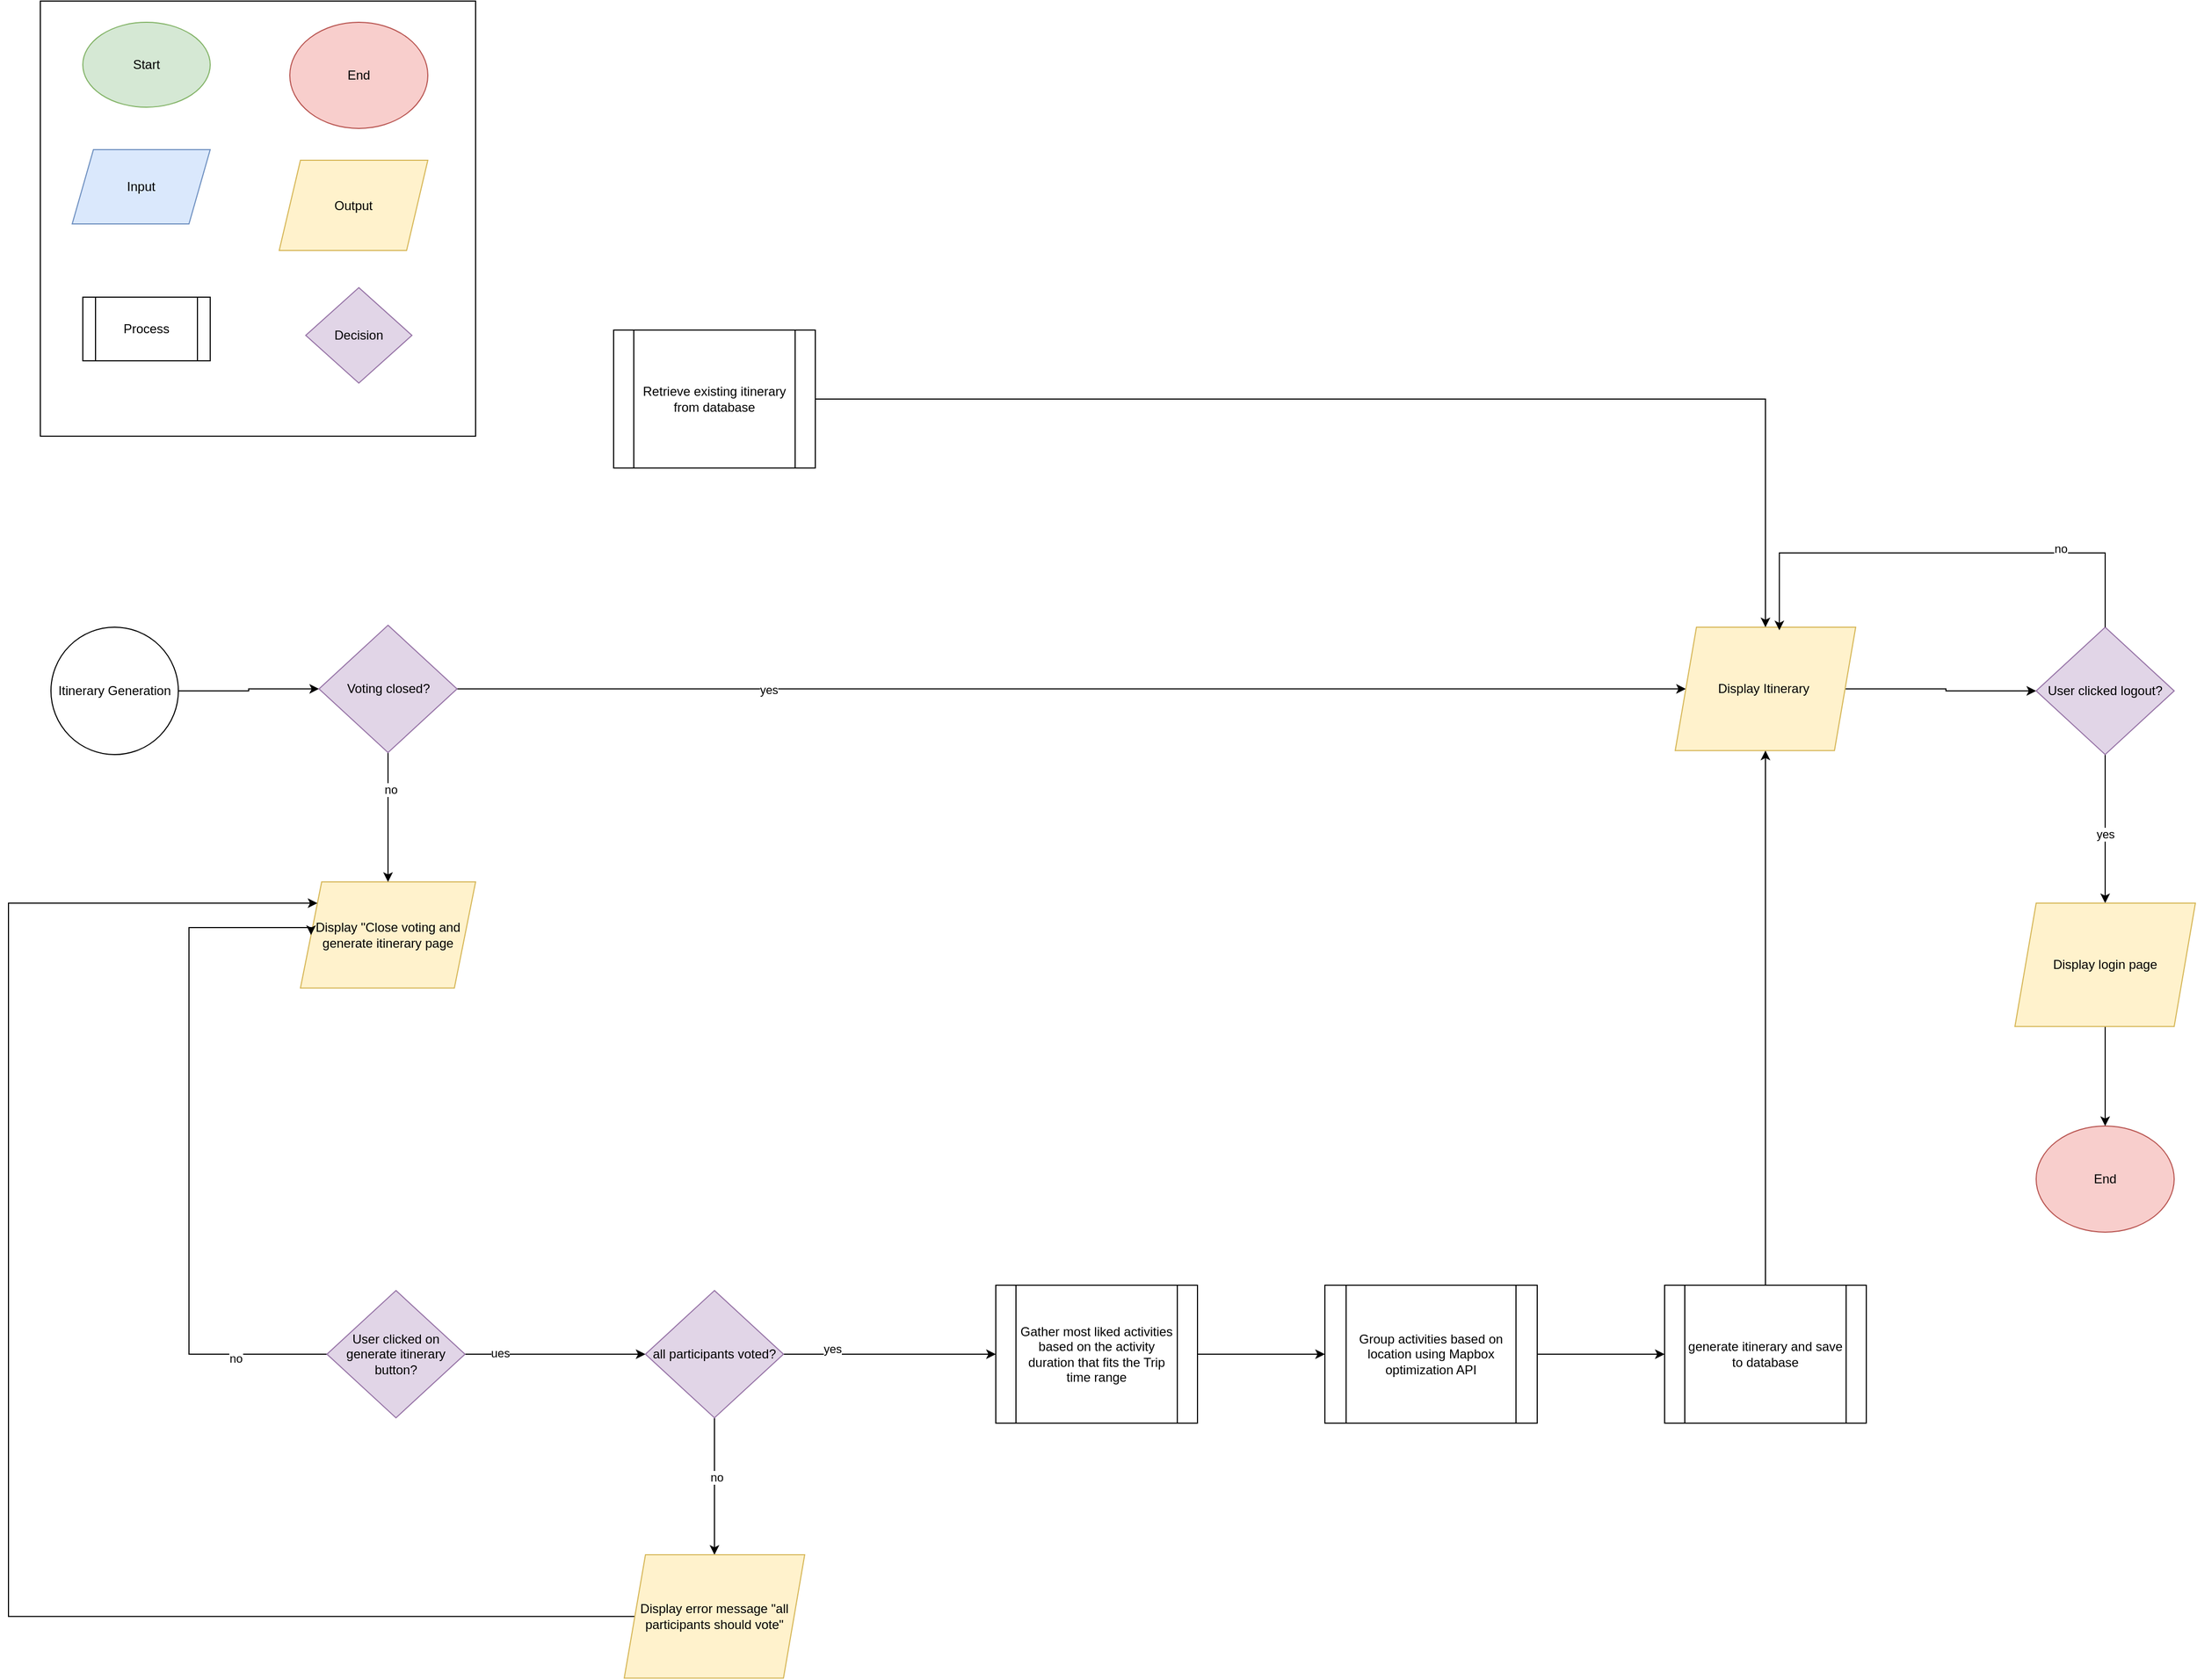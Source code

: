 <mxfile version="24.7.8">
  <diagram name="Page-1" id="73fWpkNqhA3-P39DOvwy">
    <mxGraphModel dx="3585" dy="3235" grid="1" gridSize="10" guides="1" tooltips="1" connect="1" arrows="1" fold="1" page="1" pageScale="1" pageWidth="850" pageHeight="1100" math="0" shadow="0">
      <root>
        <mxCell id="0" />
        <mxCell id="1" parent="0" />
        <mxCell id="hqH1qG45Bt0AEvUXhfee-1" value="" style="whiteSpace=wrap;html=1;aspect=fixed;" vertex="1" parent="1">
          <mxGeometry x="40" y="-1030" width="410" height="410" as="geometry" />
        </mxCell>
        <mxCell id="hqH1qG45Bt0AEvUXhfee-2" value="Start" style="ellipse;whiteSpace=wrap;html=1;fillColor=#d5e8d4;strokeColor=#82b366;" vertex="1" parent="1">
          <mxGeometry x="80" y="-1010" width="120" height="80" as="geometry" />
        </mxCell>
        <mxCell id="hqH1qG45Bt0AEvUXhfee-3" value="Decision" style="rhombus;whiteSpace=wrap;html=1;fillColor=#e1d5e7;strokeColor=#9673a6;" vertex="1" parent="1">
          <mxGeometry x="290" y="-760" width="100" height="90" as="geometry" />
        </mxCell>
        <mxCell id="hqH1qG45Bt0AEvUXhfee-4" value="Process" style="shape=process;whiteSpace=wrap;html=1;backgroundOutline=1;" vertex="1" parent="1">
          <mxGeometry x="80" y="-751" width="120" height="60" as="geometry" />
        </mxCell>
        <mxCell id="hqH1qG45Bt0AEvUXhfee-5" value="Display &quot;Close voting and generate itinerary page" style="shape=parallelogram;perimeter=parallelogramPerimeter;whiteSpace=wrap;html=1;fixedSize=1;fillColor=#fff2cc;strokeColor=#d6b656;" vertex="1" parent="1">
          <mxGeometry x="285" y="-200" width="165" height="100" as="geometry" />
        </mxCell>
        <mxCell id="hqH1qG45Bt0AEvUXhfee-6" value="End" style="ellipse;whiteSpace=wrap;html=1;fillColor=#f8cecc;strokeColor=#b85450;" vertex="1" parent="1">
          <mxGeometry x="275" y="-1010" width="130" height="100" as="geometry" />
        </mxCell>
        <mxCell id="hqH1qG45Bt0AEvUXhfee-7" value="Input" style="shape=parallelogram;perimeter=parallelogramPerimeter;whiteSpace=wrap;html=1;fixedSize=1;fillColor=#dae8fc;strokeColor=#6c8ebf;" vertex="1" parent="1">
          <mxGeometry x="70" y="-890" width="130" height="70" as="geometry" />
        </mxCell>
        <mxCell id="hqH1qG45Bt0AEvUXhfee-33" style="edgeStyle=orthogonalEdgeStyle;rounded=0;orthogonalLoop=1;jettySize=auto;html=1;" edge="1" parent="1" source="hqH1qG45Bt0AEvUXhfee-8" target="hqH1qG45Bt0AEvUXhfee-10">
          <mxGeometry relative="1" as="geometry" />
        </mxCell>
        <mxCell id="hqH1qG45Bt0AEvUXhfee-8" value="Itinerary Generation" style="ellipse;whiteSpace=wrap;html=1;aspect=fixed;" vertex="1" parent="1">
          <mxGeometry x="50" y="-440" width="120" height="120" as="geometry" />
        </mxCell>
        <mxCell id="hqH1qG45Bt0AEvUXhfee-20" style="edgeStyle=orthogonalEdgeStyle;rounded=0;orthogonalLoop=1;jettySize=auto;html=1;" edge="1" parent="1" source="hqH1qG45Bt0AEvUXhfee-10" target="hqH1qG45Bt0AEvUXhfee-13">
          <mxGeometry relative="1" as="geometry" />
        </mxCell>
        <mxCell id="hqH1qG45Bt0AEvUXhfee-21" value="yes" style="edgeLabel;html=1;align=center;verticalAlign=middle;resizable=0;points=[];" vertex="1" connectable="0" parent="hqH1qG45Bt0AEvUXhfee-20">
          <mxGeometry x="-0.493" y="-1" relative="1" as="geometry">
            <mxPoint as="offset" />
          </mxGeometry>
        </mxCell>
        <mxCell id="hqH1qG45Bt0AEvUXhfee-22" style="edgeStyle=orthogonalEdgeStyle;rounded=0;orthogonalLoop=1;jettySize=auto;html=1;" edge="1" parent="1" source="hqH1qG45Bt0AEvUXhfee-10" target="hqH1qG45Bt0AEvUXhfee-5">
          <mxGeometry relative="1" as="geometry" />
        </mxCell>
        <mxCell id="hqH1qG45Bt0AEvUXhfee-23" value="no" style="edgeLabel;html=1;align=center;verticalAlign=middle;resizable=0;points=[];" vertex="1" connectable="0" parent="hqH1qG45Bt0AEvUXhfee-22">
          <mxGeometry x="-0.407" y="2" relative="1" as="geometry">
            <mxPoint y="-1" as="offset" />
          </mxGeometry>
        </mxCell>
        <mxCell id="hqH1qG45Bt0AEvUXhfee-10" value="Voting closed?" style="rhombus;whiteSpace=wrap;html=1;fillColor=#e1d5e7;strokeColor=#9673a6;" vertex="1" parent="1">
          <mxGeometry x="302.5" y="-441.88" width="130" height="120" as="geometry" />
        </mxCell>
        <mxCell id="hqH1qG45Bt0AEvUXhfee-29" style="edgeStyle=orthogonalEdgeStyle;rounded=0;orthogonalLoop=1;jettySize=auto;html=1;entryX=0;entryY=0.5;entryDx=0;entryDy=0;exitX=0;exitY=0.5;exitDx=0;exitDy=0;" edge="1" parent="1" source="hqH1qG45Bt0AEvUXhfee-12" target="hqH1qG45Bt0AEvUXhfee-5">
          <mxGeometry relative="1" as="geometry">
            <Array as="points">
              <mxPoint x="180" y="245" />
              <mxPoint x="180" y="-157" />
            </Array>
          </mxGeometry>
        </mxCell>
        <mxCell id="hqH1qG45Bt0AEvUXhfee-31" value="no" style="edgeLabel;html=1;align=center;verticalAlign=middle;resizable=0;points=[];" vertex="1" connectable="0" parent="hqH1qG45Bt0AEvUXhfee-29">
          <mxGeometry x="-0.736" y="4" relative="1" as="geometry">
            <mxPoint as="offset" />
          </mxGeometry>
        </mxCell>
        <mxCell id="hqH1qG45Bt0AEvUXhfee-45" style="edgeStyle=orthogonalEdgeStyle;rounded=0;orthogonalLoop=1;jettySize=auto;html=1;" edge="1" parent="1" source="hqH1qG45Bt0AEvUXhfee-12" target="hqH1qG45Bt0AEvUXhfee-36">
          <mxGeometry relative="1" as="geometry" />
        </mxCell>
        <mxCell id="hqH1qG45Bt0AEvUXhfee-46" value="ues" style="edgeLabel;html=1;align=center;verticalAlign=middle;resizable=0;points=[];" vertex="1" connectable="0" parent="hqH1qG45Bt0AEvUXhfee-45">
          <mxGeometry x="-0.619" y="1" relative="1" as="geometry">
            <mxPoint as="offset" />
          </mxGeometry>
        </mxCell>
        <mxCell id="hqH1qG45Bt0AEvUXhfee-12" value="User clicked on generate itinerary button?" style="rhombus;whiteSpace=wrap;html=1;fillColor=#e1d5e7;strokeColor=#9673a6;" vertex="1" parent="1">
          <mxGeometry x="310" y="185" width="130" height="120" as="geometry" />
        </mxCell>
        <mxCell id="hqH1qG45Bt0AEvUXhfee-54" style="edgeStyle=orthogonalEdgeStyle;rounded=0;orthogonalLoop=1;jettySize=auto;html=1;" edge="1" parent="1" source="hqH1qG45Bt0AEvUXhfee-13" target="hqH1qG45Bt0AEvUXhfee-51">
          <mxGeometry relative="1" as="geometry" />
        </mxCell>
        <mxCell id="hqH1qG45Bt0AEvUXhfee-13" value="Display Itinerary&amp;nbsp;" style="shape=parallelogram;perimeter=parallelogramPerimeter;whiteSpace=wrap;html=1;fixedSize=1;fillColor=#fff2cc;strokeColor=#d6b656;" vertex="1" parent="1">
          <mxGeometry x="1580" y="-440" width="170" height="116.25" as="geometry" />
        </mxCell>
        <mxCell id="hqH1qG45Bt0AEvUXhfee-14" value="Output" style="shape=parallelogram;perimeter=parallelogramPerimeter;whiteSpace=wrap;html=1;fixedSize=1;fillColor=#fff2cc;strokeColor=#d6b656;" vertex="1" parent="1">
          <mxGeometry x="265" y="-880" width="140" height="85" as="geometry" />
        </mxCell>
        <mxCell id="hqH1qG45Bt0AEvUXhfee-25" style="edgeStyle=orthogonalEdgeStyle;rounded=0;orthogonalLoop=1;jettySize=auto;html=1;" edge="1" parent="1" source="hqH1qG45Bt0AEvUXhfee-15" target="hqH1qG45Bt0AEvUXhfee-16">
          <mxGeometry relative="1" as="geometry" />
        </mxCell>
        <mxCell id="hqH1qG45Bt0AEvUXhfee-15" value="Gather most liked activities based on the activity duration that fits the Trip time range" style="shape=process;whiteSpace=wrap;html=1;backgroundOutline=1;" vertex="1" parent="1">
          <mxGeometry x="940" y="180" width="190" height="130" as="geometry" />
        </mxCell>
        <mxCell id="hqH1qG45Bt0AEvUXhfee-26" style="edgeStyle=orthogonalEdgeStyle;rounded=0;orthogonalLoop=1;jettySize=auto;html=1;" edge="1" parent="1" source="hqH1qG45Bt0AEvUXhfee-16" target="hqH1qG45Bt0AEvUXhfee-17">
          <mxGeometry relative="1" as="geometry" />
        </mxCell>
        <mxCell id="hqH1qG45Bt0AEvUXhfee-16" value="Group activities based on location using Mapbox optimization API" style="shape=process;whiteSpace=wrap;html=1;backgroundOutline=1;" vertex="1" parent="1">
          <mxGeometry x="1250" y="180" width="200" height="130" as="geometry" />
        </mxCell>
        <mxCell id="hqH1qG45Bt0AEvUXhfee-50" style="edgeStyle=orthogonalEdgeStyle;rounded=0;orthogonalLoop=1;jettySize=auto;html=1;" edge="1" parent="1" source="hqH1qG45Bt0AEvUXhfee-17" target="hqH1qG45Bt0AEvUXhfee-13">
          <mxGeometry relative="1" as="geometry" />
        </mxCell>
        <mxCell id="hqH1qG45Bt0AEvUXhfee-17" value="generate itinerary and save to database" style="shape=process;whiteSpace=wrap;html=1;backgroundOutline=1;" vertex="1" parent="1">
          <mxGeometry x="1570" y="180" width="190" height="130" as="geometry" />
        </mxCell>
        <mxCell id="hqH1qG45Bt0AEvUXhfee-32" style="edgeStyle=orthogonalEdgeStyle;rounded=0;orthogonalLoop=1;jettySize=auto;html=1;" edge="1" parent="1" source="hqH1qG45Bt0AEvUXhfee-19" target="hqH1qG45Bt0AEvUXhfee-13">
          <mxGeometry relative="1" as="geometry" />
        </mxCell>
        <mxCell id="hqH1qG45Bt0AEvUXhfee-19" value="Retrieve existing itinerary from database" style="shape=process;whiteSpace=wrap;html=1;backgroundOutline=1;" vertex="1" parent="1">
          <mxGeometry x="580" y="-720" width="190" height="130" as="geometry" />
        </mxCell>
        <mxCell id="hqH1qG45Bt0AEvUXhfee-41" style="edgeStyle=orthogonalEdgeStyle;rounded=0;orthogonalLoop=1;jettySize=auto;html=1;" edge="1" parent="1" source="hqH1qG45Bt0AEvUXhfee-36" target="hqH1qG45Bt0AEvUXhfee-39">
          <mxGeometry relative="1" as="geometry" />
        </mxCell>
        <mxCell id="hqH1qG45Bt0AEvUXhfee-42" value="no" style="edgeLabel;html=1;align=center;verticalAlign=middle;resizable=0;points=[];" vertex="1" connectable="0" parent="hqH1qG45Bt0AEvUXhfee-41">
          <mxGeometry x="-0.147" y="2" relative="1" as="geometry">
            <mxPoint y="1" as="offset" />
          </mxGeometry>
        </mxCell>
        <mxCell id="hqH1qG45Bt0AEvUXhfee-43" style="edgeStyle=orthogonalEdgeStyle;rounded=0;orthogonalLoop=1;jettySize=auto;html=1;" edge="1" parent="1" source="hqH1qG45Bt0AEvUXhfee-36" target="hqH1qG45Bt0AEvUXhfee-15">
          <mxGeometry relative="1" as="geometry" />
        </mxCell>
        <mxCell id="hqH1qG45Bt0AEvUXhfee-44" value="yes" style="edgeLabel;html=1;align=center;verticalAlign=middle;resizable=0;points=[];" vertex="1" connectable="0" parent="hqH1qG45Bt0AEvUXhfee-43">
          <mxGeometry x="-0.547" y="5" relative="1" as="geometry">
            <mxPoint as="offset" />
          </mxGeometry>
        </mxCell>
        <mxCell id="hqH1qG45Bt0AEvUXhfee-36" value="all participants voted?" style="rhombus;whiteSpace=wrap;html=1;fillColor=#e1d5e7;strokeColor=#9673a6;" vertex="1" parent="1">
          <mxGeometry x="610" y="185" width="130" height="120" as="geometry" />
        </mxCell>
        <mxCell id="hqH1qG45Bt0AEvUXhfee-40" style="edgeStyle=orthogonalEdgeStyle;rounded=0;orthogonalLoop=1;jettySize=auto;html=1;" edge="1" parent="1" source="hqH1qG45Bt0AEvUXhfee-39" target="hqH1qG45Bt0AEvUXhfee-5">
          <mxGeometry relative="1" as="geometry">
            <Array as="points">
              <mxPoint x="10" y="492" />
              <mxPoint x="10" y="-180" />
            </Array>
          </mxGeometry>
        </mxCell>
        <mxCell id="hqH1qG45Bt0AEvUXhfee-39" value="Display error message &quot;all participants should vote&quot;" style="shape=parallelogram;perimeter=parallelogramPerimeter;whiteSpace=wrap;html=1;fixedSize=1;fillColor=#fff2cc;strokeColor=#d6b656;" vertex="1" parent="1">
          <mxGeometry x="590" y="434" width="170" height="116.25" as="geometry" />
        </mxCell>
        <mxCell id="hqH1qG45Bt0AEvUXhfee-55" style="edgeStyle=orthogonalEdgeStyle;rounded=0;orthogonalLoop=1;jettySize=auto;html=1;" edge="1" parent="1" source="hqH1qG45Bt0AEvUXhfee-51" target="hqH1qG45Bt0AEvUXhfee-53">
          <mxGeometry relative="1" as="geometry" />
        </mxCell>
        <mxCell id="hqH1qG45Bt0AEvUXhfee-60" value="yes" style="edgeLabel;html=1;align=center;verticalAlign=middle;resizable=0;points=[];" vertex="1" connectable="0" parent="hqH1qG45Bt0AEvUXhfee-55">
          <mxGeometry x="0.061" relative="1" as="geometry">
            <mxPoint as="offset" />
          </mxGeometry>
        </mxCell>
        <mxCell id="hqH1qG45Bt0AEvUXhfee-51" value="User clicked logout?" style="rhombus;whiteSpace=wrap;html=1;fillColor=#e1d5e7;strokeColor=#9673a6;" vertex="1" parent="1">
          <mxGeometry x="1920" y="-440" width="130" height="120" as="geometry" />
        </mxCell>
        <mxCell id="hqH1qG45Bt0AEvUXhfee-52" value="End" style="ellipse;whiteSpace=wrap;html=1;fillColor=#f8cecc;strokeColor=#b85450;" vertex="1" parent="1">
          <mxGeometry x="1920" y="30" width="130" height="100" as="geometry" />
        </mxCell>
        <mxCell id="hqH1qG45Bt0AEvUXhfee-56" style="edgeStyle=orthogonalEdgeStyle;rounded=0;orthogonalLoop=1;jettySize=auto;html=1;" edge="1" parent="1" source="hqH1qG45Bt0AEvUXhfee-53" target="hqH1qG45Bt0AEvUXhfee-52">
          <mxGeometry relative="1" as="geometry" />
        </mxCell>
        <mxCell id="hqH1qG45Bt0AEvUXhfee-53" value="Display login page" style="shape=parallelogram;perimeter=parallelogramPerimeter;whiteSpace=wrap;html=1;fixedSize=1;fillColor=#fff2cc;strokeColor=#d6b656;" vertex="1" parent="1">
          <mxGeometry x="1900" y="-180" width="170" height="116.25" as="geometry" />
        </mxCell>
        <mxCell id="hqH1qG45Bt0AEvUXhfee-57" style="edgeStyle=orthogonalEdgeStyle;rounded=0;orthogonalLoop=1;jettySize=auto;html=1;entryX=0.577;entryY=0.025;entryDx=0;entryDy=0;entryPerimeter=0;" edge="1" parent="1" source="hqH1qG45Bt0AEvUXhfee-51" target="hqH1qG45Bt0AEvUXhfee-13">
          <mxGeometry relative="1" as="geometry">
            <Array as="points">
              <mxPoint x="1985" y="-510" />
              <mxPoint x="1678" y="-510" />
            </Array>
          </mxGeometry>
        </mxCell>
        <mxCell id="hqH1qG45Bt0AEvUXhfee-59" value="no" style="edgeLabel;html=1;align=center;verticalAlign=middle;resizable=0;points=[];" vertex="1" connectable="0" parent="hqH1qG45Bt0AEvUXhfee-57">
          <mxGeometry x="-0.499" y="-4" relative="1" as="geometry">
            <mxPoint as="offset" />
          </mxGeometry>
        </mxCell>
      </root>
    </mxGraphModel>
  </diagram>
</mxfile>
